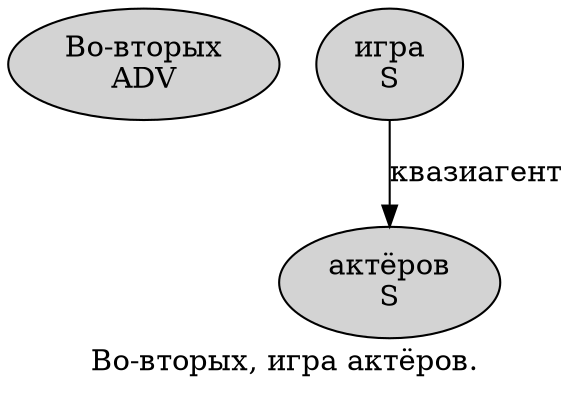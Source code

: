 digraph SENTENCE_3037 {
	graph [label="Во-вторых, игра актёров."]
	node [style=filled]
		0 [label="Во-вторых
ADV" color="" fillcolor=lightgray penwidth=1 shape=ellipse]
		2 [label="игра
S" color="" fillcolor=lightgray penwidth=1 shape=ellipse]
		3 [label="актёров
S" color="" fillcolor=lightgray penwidth=1 shape=ellipse]
			2 -> 3 [label="квазиагент"]
}